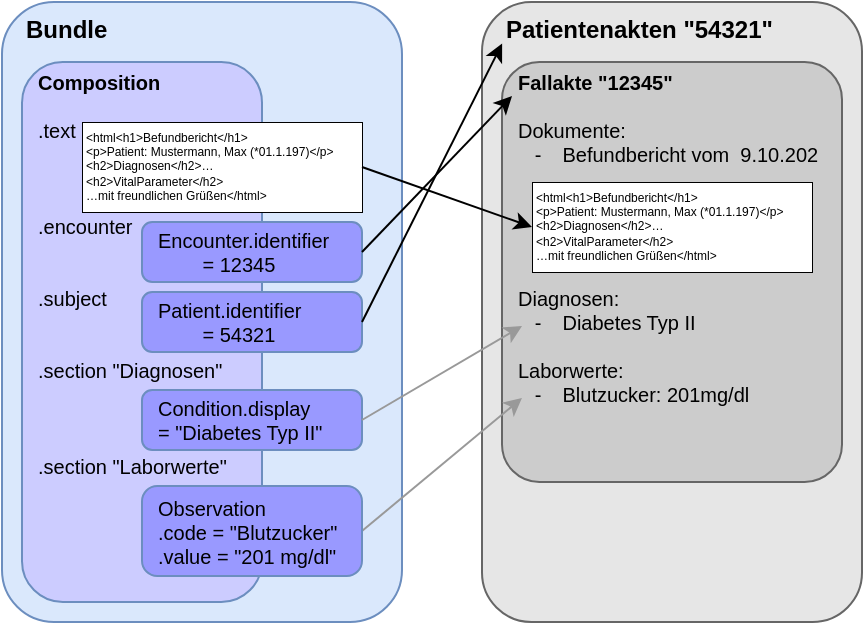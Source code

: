 <mxfile>
    <diagram id="GEynWf5i7sN6g8vhte-Q" name="Page-1">
        <mxGraphModel dx="3020" dy="1169" grid="1" gridSize="10" guides="1" tooltips="1" connect="1" arrows="1" fold="1" page="1" pageScale="1" pageWidth="1169" pageHeight="827" math="0" shadow="0">
            <root>
                <mxCell id="0"/>
                <mxCell id="1" parent="0"/>
                <mxCell id="4" value="Bundle" style="rounded=1;whiteSpace=wrap;html=1;fillColor=#dae8fc;strokeColor=#6c8ebf;align=left;verticalAlign=top;arcSize=13;spacingLeft=10;fontStyle=1;fontColor=#000000;" parent="1" vertex="1">
                    <mxGeometry x="-1040" y="120" width="200" height="310" as="geometry"/>
                </mxCell>
                <mxCell id="5" value="Patientenakten &quot;54321&quot;" style="rounded=1;whiteSpace=wrap;html=1;fillColor=#E6E6E6;strokeColor=#666666;align=left;verticalAlign=top;arcSize=13;spacingLeft=10;fontStyle=1;fontColor=#000000;gradientColor=none;" vertex="1" parent="1">
                    <mxGeometry x="-800" y="120" width="190" height="310" as="geometry"/>
                </mxCell>
                <mxCell id="6" value="&lt;b&gt;Composition&lt;/b&gt;&lt;br&gt;&lt;br&gt;.text&lt;br&gt;&lt;br&gt;&lt;br&gt;&lt;br&gt;.encounter&lt;br&gt;&lt;br&gt;&lt;br&gt;.subject&lt;br&gt;&lt;br&gt;&lt;br&gt;.section &quot;Diagnosen&quot;&lt;br&gt;&lt;br&gt;&lt;br&gt;&lt;br&gt;.section &quot;Laborwerte&quot;" style="rounded=1;whiteSpace=wrap;html=1;fillColor=#CCCCFF;strokeColor=#6c8ebf;align=left;verticalAlign=top;arcSize=17;spacingLeft=6;fontStyle=0;fontSize=10;spacingTop=-2;fontColor=#000000;" vertex="1" parent="1">
                    <mxGeometry x="-1030" y="150" width="120" height="270" as="geometry"/>
                </mxCell>
                <mxCell id="7" value="&lt;font style=&quot;font-size: 10px;&quot;&gt;&lt;span style=&quot;font-size: 10px;&quot;&gt;Fallakte &quot;12345&quot;&lt;br style=&quot;font-size: 10px;&quot;&gt;&lt;br style=&quot;font-size: 10px;&quot;&gt;&lt;span style=&quot;font-weight: normal;&quot;&gt;Dokumente:&lt;br&gt;&lt;/span&gt;&lt;/span&gt;&lt;span style=&quot;background-color: initial; font-weight: normal;&quot;&gt;&amp;nbsp; &amp;nbsp;-&lt;span style=&quot;white-space: pre;&quot;&gt;&#9;&lt;/span&gt;Befundbericht vom &lt;span style=&quot;white-space: pre;&quot;&gt;&#9;&lt;/span&gt;9.10.202&lt;br&gt;&lt;/span&gt;&lt;span style=&quot;font-size: 10px;&quot;&gt;&lt;span style=&quot;font-weight: normal;&quot;&gt;&lt;br&gt;&lt;br&gt;&lt;br&gt;&lt;br&gt;&lt;br&gt;Diagnosen:&lt;br&gt;&amp;nbsp; &amp;nbsp;-&lt;span style=&quot;white-space: pre;&quot;&gt;&#9;&lt;/span&gt;Diabetes Typ II&lt;br&gt;&lt;br&gt;Laborwerte:&lt;br&gt;&amp;nbsp; &amp;nbsp;-&lt;span style=&quot;white-space: pre;&quot;&gt;&#9;&lt;/span&gt;Blutzucker: 201mg/dl&amp;nbsp;&lt;br&gt;&lt;/span&gt;&lt;/span&gt;&lt;br style=&quot;font-size: 10px;&quot;&gt;&lt;/font&gt;" style="rounded=1;whiteSpace=wrap;html=1;fillColor=#CCCCCC;strokeColor=#666666;align=left;verticalAlign=top;arcSize=11;spacingLeft=6;fontStyle=1;fontColor=#000000;gradientColor=none;spacingTop=-2;fontSize=10;" vertex="1" parent="1">
                    <mxGeometry x="-790" y="150" width="170" height="210" as="geometry"/>
                </mxCell>
                <mxCell id="13" value="&lt;div style=&quot;font-size: 6px;&quot;&gt;&lt;span style=&quot;font-size: 6px; background-color: initial;&quot;&gt;&amp;lt;html&amp;lt;h1&amp;gt;Befundbericht&amp;lt;/h1&amp;gt;&lt;br style=&quot;font-size: 6px;&quot;&gt;&lt;/span&gt;&lt;span style=&quot;background-color: initial; font-size: 6px;&quot;&gt;&amp;lt;p&amp;gt;Patient: Mustermann, Max&amp;nbsp;&lt;/span&gt;&lt;span style=&quot;background-color: initial; font-size: 6px;&quot;&gt;(*01.1.197)&amp;lt;/p&amp;gt;&lt;/span&gt;&lt;span style=&quot;background-color: initial; font-size: 6px;&quot;&gt;&amp;lt;h2&amp;gt;Diagnosen&amp;lt;/h2&amp;gt;…&lt;/span&gt;&lt;/div&gt;&lt;font style=&quot;font-size: 6px;&quot;&gt;&lt;div style=&quot;font-size: 6px;&quot;&gt;&lt;span style=&quot;background-color: initial; font-size: 6px;&quot;&gt;&amp;lt;h2&amp;gt;VitalParameter&amp;lt;/h2&amp;gt;&lt;br style=&quot;font-size: 6px;&quot;&gt;&lt;/span&gt;&lt;span style=&quot;background-color: initial; font-size: 6px;&quot;&gt;…mit freundlichen Grüßen&amp;lt;/html&amp;gt;&lt;/span&gt;&lt;/div&gt;&lt;/font&gt;" style="rounded=0;whiteSpace=wrap;html=1;fontSize=6;fontColor=#000000;fillColor=#FFFFFF;gradientColor=none;align=left;verticalAlign=top;spacing=0;spacingRight=0;spacingLeft=2;strokeWidth=0.5;" vertex="1" parent="1">
                    <mxGeometry x="-1000" y="180" width="140" height="45" as="geometry"/>
                </mxCell>
                <mxCell id="14" value="&lt;div style=&quot;font-size: 6px;&quot;&gt;&lt;span style=&quot;font-size: 6px; background-color: initial;&quot;&gt;&amp;lt;html&amp;lt;h1&amp;gt;Befundbericht&amp;lt;/h1&amp;gt;&lt;br style=&quot;font-size: 6px;&quot;&gt;&lt;/span&gt;&lt;span style=&quot;background-color: initial; font-size: 6px;&quot;&gt;&amp;lt;p&amp;gt;Patient: Mustermann, Max&amp;nbsp;&lt;/span&gt;&lt;span style=&quot;background-color: initial; font-size: 6px;&quot;&gt;(*01.1.197)&amp;lt;/p&amp;gt;&lt;/span&gt;&lt;span style=&quot;background-color: initial; font-size: 6px;&quot;&gt;&amp;lt;h2&amp;gt;Diagnosen&amp;lt;/h2&amp;gt;…&lt;/span&gt;&lt;/div&gt;&lt;font style=&quot;font-size: 6px;&quot;&gt;&lt;div style=&quot;font-size: 6px;&quot;&gt;&lt;span style=&quot;background-color: initial; font-size: 6px;&quot;&gt;&amp;lt;h2&amp;gt;VitalParameter&amp;lt;/h2&amp;gt;&lt;br style=&quot;font-size: 6px;&quot;&gt;&lt;/span&gt;&lt;span style=&quot;background-color: initial; font-size: 6px;&quot;&gt;…mit freundlichen Grüßen&amp;lt;/html&amp;gt;&lt;/span&gt;&lt;/div&gt;&lt;/font&gt;" style="rounded=0;whiteSpace=wrap;html=1;fontSize=6;fontColor=#000000;fillColor=#FFFFFF;gradientColor=none;align=left;verticalAlign=top;spacing=0;spacingRight=0;spacingLeft=2;strokeWidth=0.5;" vertex="1" parent="1">
                    <mxGeometry x="-775" y="210" width="140" height="45" as="geometry"/>
                </mxCell>
                <mxCell id="15" value="Encounter.identifier&lt;br&gt;&lt;span style=&quot;white-space: pre;&quot;&gt;&#9;&lt;/span&gt;= 12345" style="rounded=1;whiteSpace=wrap;html=1;fillColor=#9999FF;strokeColor=#6c8ebf;align=left;verticalAlign=middle;arcSize=17;spacingLeft=8;fontStyle=0;fontSize=10;spacingTop=0;fontColor=#000000;spacing=0;" vertex="1" parent="1">
                    <mxGeometry x="-970" y="230" width="110" height="30" as="geometry"/>
                </mxCell>
                <mxCell id="16" value="Patient.identifier&lt;br&gt;&lt;span style=&quot;white-space: pre;&quot;&gt;&#9;&lt;/span&gt;= 54321" style="rounded=1;whiteSpace=wrap;html=1;fillColor=#9999FF;strokeColor=#6c8ebf;align=left;verticalAlign=middle;arcSize=17;spacingLeft=8;fontStyle=0;fontSize=10;spacingTop=0;fontColor=#000000;spacing=0;" vertex="1" parent="1">
                    <mxGeometry x="-970" y="265" width="110" height="30" as="geometry"/>
                </mxCell>
                <mxCell id="17" value="Condition.display&lt;br&gt;= &quot;Diabetes Typ II&quot;" style="rounded=1;whiteSpace=wrap;html=1;fillColor=#9999FF;strokeColor=#6c8ebf;align=left;verticalAlign=middle;arcSize=17;spacingLeft=8;fontStyle=0;fontSize=10;spacingTop=0;fontColor=#000000;spacing=0;" vertex="1" parent="1">
                    <mxGeometry x="-970" y="314" width="110" height="30" as="geometry"/>
                </mxCell>
                <mxCell id="19" style="edgeStyle=none;html=1;exitX=1;exitY=0.5;exitDx=0;exitDy=0;fontSize=6;fontColor=#000000;strokeColor=#999999;" edge="1" parent="1" source="18">
                    <mxGeometry relative="1" as="geometry">
                        <mxPoint x="-780" y="318" as="targetPoint"/>
                    </mxGeometry>
                </mxCell>
                <mxCell id="18" value="Observation&lt;br&gt;.code = &quot;Blutzucker&quot;&lt;br&gt;.value = &quot;201 mg/dl&quot;" style="rounded=1;whiteSpace=wrap;html=1;fillColor=#9999FF;strokeColor=#6c8ebf;align=left;verticalAlign=middle;arcSize=17;spacingLeft=8;fontStyle=0;fontSize=10;spacingTop=0;fontColor=#000000;spacing=0;" vertex="1" parent="1">
                    <mxGeometry x="-970" y="362" width="110" height="45" as="geometry"/>
                </mxCell>
                <mxCell id="20" style="edgeStyle=none;html=1;exitX=1;exitY=0.5;exitDx=0;exitDy=0;fontSize=6;fontColor=#000000;strokeColor=#999999;" edge="1" parent="1" source="17">
                    <mxGeometry relative="1" as="geometry">
                        <mxPoint x="-850.0" y="394.5" as="sourcePoint"/>
                        <mxPoint x="-780" y="282" as="targetPoint"/>
                    </mxGeometry>
                </mxCell>
                <mxCell id="22" style="edgeStyle=none;html=1;exitX=1;exitY=0.5;exitDx=0;exitDy=0;fontSize=6;fontColor=#000000;strokeColor=#000000;entryX=0.053;entryY=0.067;entryDx=0;entryDy=0;entryPerimeter=0;" edge="1" parent="1" source="16" target="5">
                    <mxGeometry relative="1" as="geometry">
                        <mxPoint x="-850.0" y="339" as="sourcePoint"/>
                        <mxPoint x="-770" y="292.0" as="targetPoint"/>
                    </mxGeometry>
                </mxCell>
                <mxCell id="23" style="edgeStyle=none;html=1;exitX=1;exitY=0.5;exitDx=0;exitDy=0;fontSize=6;fontColor=#000000;strokeColor=#000000;" edge="1" parent="1" source="15">
                    <mxGeometry relative="1" as="geometry">
                        <mxPoint x="-850.0" y="290" as="sourcePoint"/>
                        <mxPoint x="-785" y="167" as="targetPoint"/>
                    </mxGeometry>
                </mxCell>
                <mxCell id="24" style="edgeStyle=none;html=1;exitX=1;exitY=0.5;exitDx=0;exitDy=0;fontSize=6;fontColor=#000000;strokeColor=#000000;entryX=0;entryY=0.5;entryDx=0;entryDy=0;" edge="1" parent="1" source="13" target="14">
                    <mxGeometry relative="1" as="geometry">
                        <mxPoint x="-850.0" y="255" as="sourcePoint"/>
                        <mxPoint x="-775" y="177" as="targetPoint"/>
                    </mxGeometry>
                </mxCell>
            </root>
        </mxGraphModel>
    </diagram>
</mxfile>